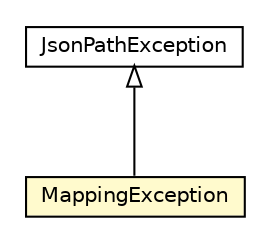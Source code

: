 #!/usr/local/bin/dot
#
# Class diagram 
# Generated by UMLGraph version R5_6-24-gf6e263 (http://www.umlgraph.org/)
#

digraph G {
	edge [fontname="Helvetica",fontsize=10,labelfontname="Helvetica",labelfontsize=10];
	node [fontname="Helvetica",fontsize=10,shape=plaintext];
	nodesep=0.25;
	ranksep=0.5;
	// net.trajano.doxdb.jsonpath.JsonPathException
	c2904 [label=<<table title="net.trajano.doxdb.jsonpath.JsonPathException" border="0" cellborder="1" cellspacing="0" cellpadding="2" port="p" href="../../JsonPathException.html">
		<tr><td><table border="0" cellspacing="0" cellpadding="1">
<tr><td align="center" balign="center"> JsonPathException </td></tr>
		</table></td></tr>
		</table>>, URL="../../JsonPathException.html", fontname="Helvetica", fontcolor="black", fontsize=10.0];
	// net.trajano.doxdb.jsonpath.spi.mapper.MappingException
	c2933 [label=<<table title="net.trajano.doxdb.jsonpath.spi.mapper.MappingException" border="0" cellborder="1" cellspacing="0" cellpadding="2" port="p" bgcolor="lemonChiffon" href="./MappingException.html">
		<tr><td><table border="0" cellspacing="0" cellpadding="1">
<tr><td align="center" balign="center"> MappingException </td></tr>
		</table></td></tr>
		</table>>, URL="./MappingException.html", fontname="Helvetica", fontcolor="black", fontsize=10.0];
	//net.trajano.doxdb.jsonpath.spi.mapper.MappingException extends net.trajano.doxdb.jsonpath.JsonPathException
	c2904:p -> c2933:p [dir=back,arrowtail=empty];
}

